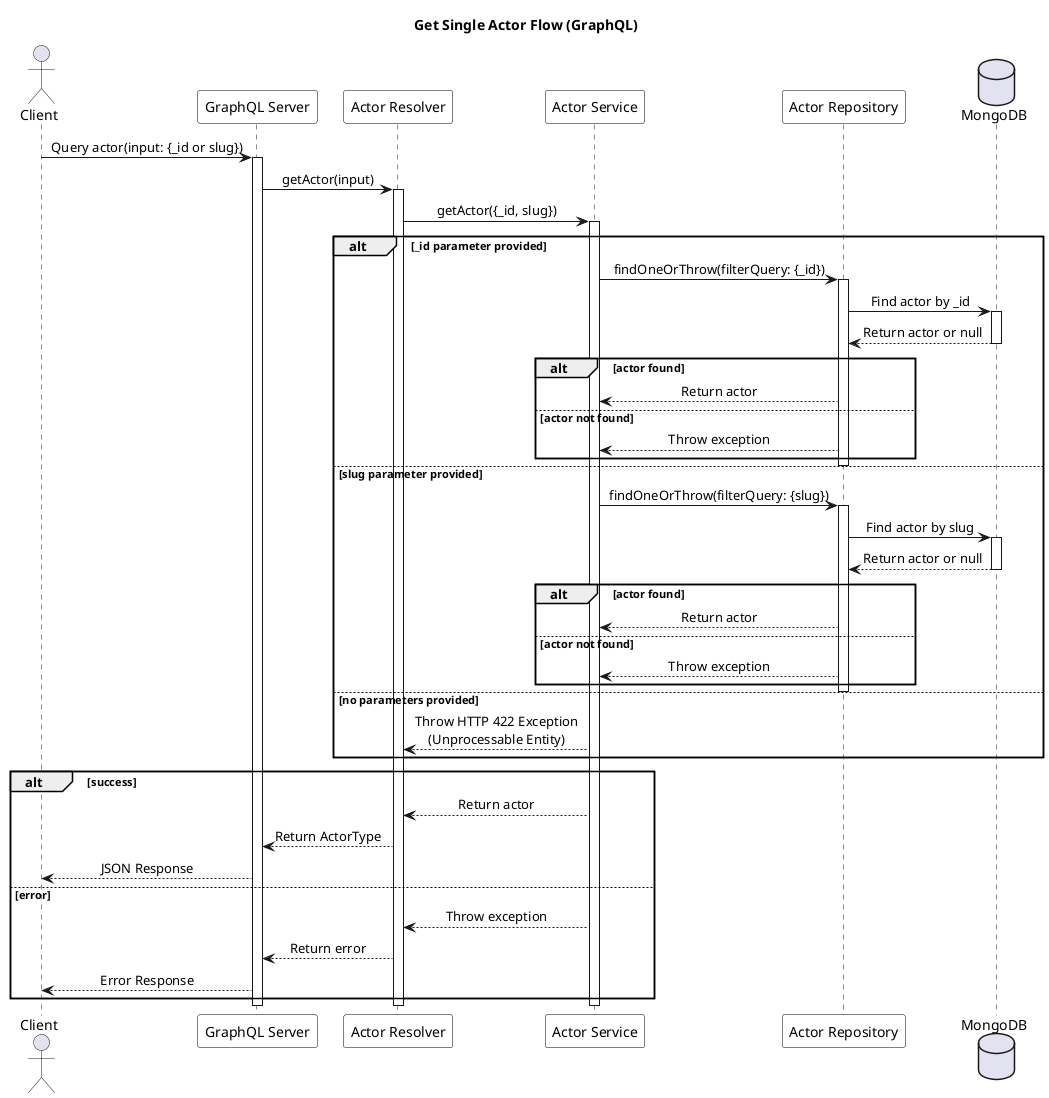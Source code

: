 @startuml Get Single Actor Flow

skinparam SequenceMessageAlignment center
skinparam SequenceBoxBackgroundColor white
skinparam SequenceBoxBorderColor black
skinparam NoteBackgroundColor lightyellow
skinparam NoteBorderColor black
skinparam ParticipantBackgroundColor white
skinparam ParticipantBorderColor black

title Get Single Actor Flow (GraphQL)

actor Client
participant "GraphQL Server" as GraphQL
participant "Actor Resolver" as Resolver
participant "Actor Service" as Service
participant "Actor Repository" as Repository
database "MongoDB" as DB

Client -> GraphQL : Query actor(input: {_id or slug})
activate GraphQL
GraphQL -> Resolver : getActor(input)
activate Resolver

Resolver -> Service : getActor({_id, slug})
activate Service

alt _id parameter provided
    Service -> Repository : findOneOrThrow(filterQuery: {_id})
    activate Repository
    
    Repository -> DB : Find actor by _id
    activate DB
    DB --> Repository : Return actor or null
    deactivate DB
    
    alt actor found
        Repository --> Service : Return actor
    else actor not found
        Repository --> Service : Throw exception
    end
    
    deactivate Repository
else slug parameter provided
    Service -> Repository : findOneOrThrow(filterQuery: {slug})
    activate Repository
    
    Repository -> DB : Find actor by slug
    activate DB
    DB --> Repository : Return actor or null
    deactivate DB
    
    alt actor found
        Repository --> Service : Return actor
    else actor not found
        Repository --> Service : Throw exception
    end
    
    deactivate Repository
else no parameters provided
    Service --> Resolver : Throw HTTP 422 Exception\n(Unprocessable Entity)
end

alt success
    Service --> Resolver : Return actor
    Resolver --> GraphQL : Return ActorType
    GraphQL --> Client : JSON Response
else error
    Service --> Resolver : Throw exception
    Resolver --> GraphQL : Return error
    GraphQL --> Client : Error Response
end

deactivate Service
deactivate Resolver
deactivate GraphQL

@enduml 